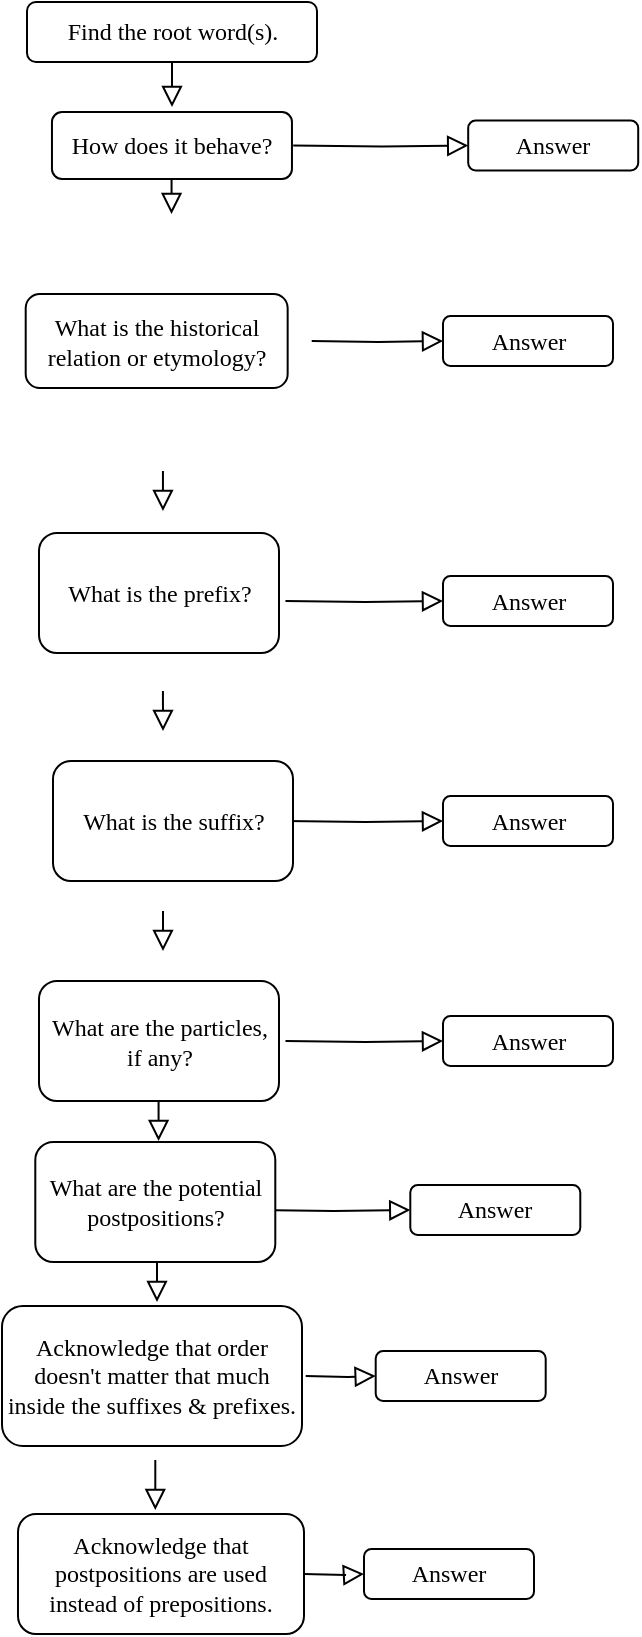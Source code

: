 <mxfile version="23.1.6" type="github">
  <diagram id="C5RBs43oDa-KdzZeNtuy" name="Page-1">
    <mxGraphModel dx="1735" dy="1225" grid="0" gridSize="10" guides="1" tooltips="1" connect="1" arrows="1" fold="1" page="1" pageScale="1" pageWidth="827" pageHeight="1169" math="0" shadow="0">
      <root>
        <mxCell id="WIyWlLk6GJQsqaUBKTNV-0" />
        <mxCell id="WIyWlLk6GJQsqaUBKTNV-1" parent="WIyWlLk6GJQsqaUBKTNV-0" />
        <mxCell id="WIyWlLk6GJQsqaUBKTNV-3" value="&lt;font style=&quot;font-size: 12px;&quot; data-font-src=&quot;https://fonts.googleapis.com/css?family=CMU+Serif&quot; face=&quot;CMU Serif&quot;&gt;Find the root word(s).&lt;/font&gt;" style="rounded=1;whiteSpace=wrap;html=1;fontSize=12;glass=0;strokeWidth=1;shadow=0;" parent="WIyWlLk6GJQsqaUBKTNV-1" vertex="1">
          <mxGeometry x="283.5" y="20" width="145" height="30" as="geometry" />
        </mxCell>
        <mxCell id="WIyWlLk6GJQsqaUBKTNV-5" value="" style="edgeStyle=orthogonalEdgeStyle;rounded=0;html=1;jettySize=auto;orthogonalLoop=1;fontSize=11;endArrow=block;endFill=0;endSize=8;strokeWidth=1;shadow=0;labelBackgroundColor=none;" parent="WIyWlLk6GJQsqaUBKTNV-1" target="WIyWlLk6GJQsqaUBKTNV-7" edge="1">
          <mxGeometry y="10" relative="1" as="geometry">
            <mxPoint as="offset" />
            <mxPoint x="416.6" y="91.75" as="sourcePoint" />
          </mxGeometry>
        </mxCell>
        <mxCell id="WIyWlLk6GJQsqaUBKTNV-7" value="&lt;font data-font-src=&quot;https://fonts.googleapis.com/css?family=CMU+Serif&quot; face=&quot;CMU Serif&quot;&gt;Answer&lt;/font&gt;" style="rounded=1;whiteSpace=wrap;html=1;fontSize=12;glass=0;strokeWidth=1;shadow=0;" parent="WIyWlLk6GJQsqaUBKTNV-1" vertex="1">
          <mxGeometry x="504.1" y="79.25" width="85" height="25" as="geometry" />
        </mxCell>
        <mxCell id="WIyWlLk6GJQsqaUBKTNV-9" value="" style="edgeStyle=orthogonalEdgeStyle;rounded=0;html=1;jettySize=auto;orthogonalLoop=1;fontSize=11;endArrow=block;endFill=0;endSize=8;strokeWidth=1;shadow=0;labelBackgroundColor=none;" parent="WIyWlLk6GJQsqaUBKTNV-1" target="WIyWlLk6GJQsqaUBKTNV-12" edge="1">
          <mxGeometry y="10" relative="1" as="geometry">
            <mxPoint as="offset" />
            <mxPoint x="425.85" y="189.5" as="sourcePoint" />
          </mxGeometry>
        </mxCell>
        <mxCell id="WIyWlLk6GJQsqaUBKTNV-12" value="&lt;font data-font-src=&quot;https://fonts.googleapis.com/css?family=CMU+Serif&quot; face=&quot;CMU Serif&quot;&gt;Answer&lt;/font&gt;" style="rounded=1;whiteSpace=wrap;html=1;fontSize=12;glass=0;strokeWidth=1;shadow=0;" parent="WIyWlLk6GJQsqaUBKTNV-1" vertex="1">
          <mxGeometry x="491.5" y="177" width="85" height="25" as="geometry" />
        </mxCell>
        <mxCell id="w_LObvpqlqJE9iXX1cTh-9" style="edgeStyle=orthogonalEdgeStyle;rounded=0;orthogonalLoop=1;jettySize=auto;html=1;exitX=0.5;exitY=1;exitDx=0;exitDy=0;" parent="WIyWlLk6GJQsqaUBKTNV-1" edge="1">
          <mxGeometry relative="1" as="geometry">
            <mxPoint x="351.5" y="259.5" as="sourcePoint" />
            <mxPoint x="351.5" y="259.5" as="targetPoint" />
          </mxGeometry>
        </mxCell>
        <mxCell id="w_LObvpqlqJE9iXX1cTh-17" value="" style="rounded=0;html=1;jettySize=auto;orthogonalLoop=1;fontSize=11;endArrow=block;endFill=0;endSize=8;strokeWidth=1;shadow=0;labelBackgroundColor=none;edgeStyle=orthogonalEdgeStyle;entryX=0.5;entryY=0;entryDx=0;entryDy=0;exitX=0.5;exitY=1;exitDx=0;exitDy=0;" parent="WIyWlLk6GJQsqaUBKTNV-1" edge="1">
          <mxGeometry x="0.035" y="20" relative="1" as="geometry">
            <mxPoint as="offset" />
            <mxPoint x="348.5" y="650" as="sourcePoint" />
            <mxPoint x="348.5" y="670" as="targetPoint" />
          </mxGeometry>
        </mxCell>
        <mxCell id="w_LObvpqlqJE9iXX1cTh-19" value="" style="rounded=0;html=1;jettySize=auto;orthogonalLoop=1;fontSize=11;endArrow=block;endFill=0;endSize=8;strokeWidth=1;shadow=0;labelBackgroundColor=none;edgeStyle=orthogonalEdgeStyle;entryX=0.5;entryY=0;entryDx=0;entryDy=0;exitX=0.5;exitY=1;exitDx=0;exitDy=0;" parent="WIyWlLk6GJQsqaUBKTNV-1" edge="1">
          <mxGeometry y="20" relative="1" as="geometry">
            <mxPoint as="offset" />
            <mxPoint x="347.65" y="749" as="sourcePoint" />
            <mxPoint x="347.65" y="774" as="targetPoint" />
          </mxGeometry>
        </mxCell>
        <mxCell id="w_LObvpqlqJE9iXX1cTh-25" value="" style="edgeStyle=orthogonalEdgeStyle;rounded=0;orthogonalLoop=1;jettySize=auto;html=1;endArrow=block;endFill=0;jumpSize=6;strokeWidth=1;endSize=8;entryX=0.5;entryY=0;entryDx=0;entryDy=0;exitX=0.5;exitY=1;exitDx=0;exitDy=0;" parent="WIyWlLk6GJQsqaUBKTNV-1" edge="1">
          <mxGeometry relative="1" as="geometry">
            <mxPoint x="351.5" y="474.5" as="sourcePoint" />
            <mxPoint x="351.5" y="494.5" as="targetPoint" />
          </mxGeometry>
        </mxCell>
        <mxCell id="w_LObvpqlqJE9iXX1cTh-27" value="" style="edgeStyle=orthogonalEdgeStyle;rounded=0;orthogonalLoop=1;jettySize=auto;html=1;endArrow=block;endFill=0;jumpSize=6;strokeWidth=1;endSize=8;entryX=0.5;entryY=0;entryDx=0;entryDy=0;exitX=0.5;exitY=1;exitDx=0;exitDy=0;" parent="WIyWlLk6GJQsqaUBKTNV-1" edge="1">
          <mxGeometry relative="1" as="geometry">
            <mxPoint x="351.48" y="364.5" as="sourcePoint" />
            <mxPoint x="351.5" y="384.5" as="targetPoint" />
          </mxGeometry>
        </mxCell>
        <mxCell id="w_LObvpqlqJE9iXX1cTh-31" value="" style="edgeStyle=orthogonalEdgeStyle;rounded=0;orthogonalLoop=1;jettySize=auto;html=1;endArrow=block;endFill=0;jumpSize=6;strokeWidth=1;endSize=8;entryX=0.5;entryY=0;entryDx=0;entryDy=0;exitX=0.5;exitY=1;exitDx=0;exitDy=0;" parent="WIyWlLk6GJQsqaUBKTNV-1" edge="1">
          <mxGeometry relative="1" as="geometry">
            <mxPoint x="351.475" y="254.5" as="sourcePoint" />
            <mxPoint x="351.48" y="274.5" as="targetPoint" />
          </mxGeometry>
        </mxCell>
        <mxCell id="3Cx-J6QeUibx3go3ipQY-2" value="" style="edgeStyle=orthogonalEdgeStyle;rounded=0;html=1;jettySize=auto;orthogonalLoop=1;fontSize=11;endArrow=block;endFill=0;endSize=8;strokeWidth=1;shadow=0;labelBackgroundColor=none;exitX=1;exitY=0.5;exitDx=0;exitDy=0;" parent="WIyWlLk6GJQsqaUBKTNV-1" target="3Cx-J6QeUibx3go3ipQY-3" edge="1">
          <mxGeometry y="10" relative="1" as="geometry">
            <mxPoint as="offset" />
            <mxPoint x="412.73" y="319.5" as="sourcePoint" />
          </mxGeometry>
        </mxCell>
        <mxCell id="3Cx-J6QeUibx3go3ipQY-3" value="&lt;font data-font-src=&quot;https://fonts.googleapis.com/css?family=CMU+Serif&quot; face=&quot;CMU Serif&quot;&gt;Answer&lt;/font&gt;" style="rounded=1;whiteSpace=wrap;html=1;fontSize=12;glass=0;strokeWidth=1;shadow=0;" parent="WIyWlLk6GJQsqaUBKTNV-1" vertex="1">
          <mxGeometry x="491.5" y="307" width="85" height="25" as="geometry" />
        </mxCell>
        <mxCell id="3Cx-J6QeUibx3go3ipQY-4" value="" style="edgeStyle=orthogonalEdgeStyle;rounded=0;html=1;jettySize=auto;orthogonalLoop=1;fontSize=11;endArrow=block;endFill=0;endSize=8;strokeWidth=1;shadow=0;labelBackgroundColor=none;exitX=1;exitY=0.5;exitDx=0;exitDy=0;" parent="WIyWlLk6GJQsqaUBKTNV-1" target="3Cx-J6QeUibx3go3ipQY-5" edge="1">
          <mxGeometry y="10" relative="1" as="geometry">
            <mxPoint as="offset" />
            <mxPoint x="412.75" y="429.5" as="sourcePoint" />
          </mxGeometry>
        </mxCell>
        <mxCell id="3Cx-J6QeUibx3go3ipQY-5" value="&lt;font data-font-src=&quot;https://fonts.googleapis.com/css?family=CMU+Serif&quot; face=&quot;CMU Serif&quot;&gt;Answer&lt;/font&gt;" style="rounded=1;whiteSpace=wrap;html=1;fontSize=12;glass=0;strokeWidth=1;shadow=0;" parent="WIyWlLk6GJQsqaUBKTNV-1" vertex="1">
          <mxGeometry x="491.5" y="417" width="85" height="25" as="geometry" />
        </mxCell>
        <mxCell id="3Cx-J6QeUibx3go3ipQY-6" value="" style="edgeStyle=orthogonalEdgeStyle;rounded=0;html=1;jettySize=auto;orthogonalLoop=1;fontSize=11;endArrow=block;endFill=0;endSize=8;strokeWidth=1;shadow=0;labelBackgroundColor=none;exitX=1;exitY=0.5;exitDx=0;exitDy=0;" parent="WIyWlLk6GJQsqaUBKTNV-1" target="3Cx-J6QeUibx3go3ipQY-7" edge="1">
          <mxGeometry y="10" relative="1" as="geometry">
            <mxPoint as="offset" />
            <mxPoint x="422.85" y="707" as="sourcePoint" />
          </mxGeometry>
        </mxCell>
        <mxCell id="3Cx-J6QeUibx3go3ipQY-7" value="&lt;font data-font-src=&quot;https://fonts.googleapis.com/css?family=CMU+Serif&quot; face=&quot;CMU Serif&quot;&gt;Answer&lt;/font&gt;" style="rounded=1;whiteSpace=wrap;html=1;fontSize=12;glass=0;strokeWidth=1;shadow=0;" parent="WIyWlLk6GJQsqaUBKTNV-1" vertex="1">
          <mxGeometry x="457.85" y="694.5" width="85" height="25" as="geometry" />
        </mxCell>
        <mxCell id="3Cx-J6QeUibx3go3ipQY-8" value="" style="edgeStyle=orthogonalEdgeStyle;rounded=0;html=1;jettySize=auto;orthogonalLoop=1;fontSize=11;endArrow=block;endFill=0;endSize=8;strokeWidth=1;shadow=0;labelBackgroundColor=none;exitX=1;exitY=0.5;exitDx=0;exitDy=0;" parent="WIyWlLk6GJQsqaUBKTNV-1" target="3Cx-J6QeUibx3go3ipQY-9" edge="1">
          <mxGeometry y="10" relative="1" as="geometry">
            <mxPoint as="offset" />
            <mxPoint x="422" y="806" as="sourcePoint" />
          </mxGeometry>
        </mxCell>
        <mxCell id="3Cx-J6QeUibx3go3ipQY-9" value="&lt;font data-font-src=&quot;https://fonts.googleapis.com/css?family=CMU+Serif&quot; face=&quot;CMU Serif&quot;&gt;Answer&lt;/font&gt;" style="rounded=1;whiteSpace=wrap;html=1;fontSize=12;glass=0;strokeWidth=1;shadow=0;" parent="WIyWlLk6GJQsqaUBKTNV-1" vertex="1">
          <mxGeometry x="452" y="793.5" width="85" height="25" as="geometry" />
        </mxCell>
        <mxCell id="3Cx-J6QeUibx3go3ipQY-10" value="" style="edgeStyle=orthogonalEdgeStyle;rounded=0;html=1;jettySize=auto;orthogonalLoop=1;fontSize=11;endArrow=block;endFill=0;endSize=8;strokeWidth=1;shadow=0;labelBackgroundColor=none;exitX=1;exitY=0.5;exitDx=0;exitDy=0;" parent="WIyWlLk6GJQsqaUBKTNV-1" target="3Cx-J6QeUibx3go3ipQY-11" edge="1">
          <mxGeometry y="10" relative="1" as="geometry">
            <mxPoint as="offset" />
            <mxPoint x="397.65" y="624" as="sourcePoint" />
          </mxGeometry>
        </mxCell>
        <mxCell id="3Cx-J6QeUibx3go3ipQY-11" value="&lt;font data-font-src=&quot;https://fonts.googleapis.com/css?family=CMU+Serif&quot; face=&quot;CMU Serif&quot;&gt;Answer&lt;/font&gt;" style="rounded=1;whiteSpace=wrap;html=1;fontSize=12;glass=0;strokeWidth=1;shadow=0;" parent="WIyWlLk6GJQsqaUBKTNV-1" vertex="1">
          <mxGeometry x="475.15" y="611.5" width="85" height="25" as="geometry" />
        </mxCell>
        <mxCell id="3Cx-J6QeUibx3go3ipQY-12" value="" style="edgeStyle=orthogonalEdgeStyle;rounded=0;html=1;jettySize=auto;orthogonalLoop=1;fontSize=11;endArrow=block;endFill=0;endSize=8;strokeWidth=1;shadow=0;labelBackgroundColor=none;exitX=1;exitY=0.5;exitDx=0;exitDy=0;" parent="WIyWlLk6GJQsqaUBKTNV-1" target="3Cx-J6QeUibx3go3ipQY-13" edge="1">
          <mxGeometry y="10" relative="1" as="geometry">
            <mxPoint as="offset" />
            <mxPoint x="412.75" y="539.5" as="sourcePoint" />
          </mxGeometry>
        </mxCell>
        <mxCell id="3Cx-J6QeUibx3go3ipQY-13" value="&lt;font data-font-src=&quot;https://fonts.googleapis.com/css?family=CMU+Serif&quot; face=&quot;CMU Serif&quot;&gt;Answer&lt;/font&gt;" style="rounded=1;whiteSpace=wrap;html=1;fontSize=12;glass=0;strokeWidth=1;shadow=0;" parent="WIyWlLk6GJQsqaUBKTNV-1" vertex="1">
          <mxGeometry x="491.5" y="527" width="85" height="25" as="geometry" />
        </mxCell>
        <mxCell id="3Cx-J6QeUibx3go3ipQY-14" value="" style="edgeStyle=orthogonalEdgeStyle;rounded=0;orthogonalLoop=1;jettySize=auto;html=1;endArrow=block;endFill=0;jumpSize=6;strokeWidth=1;endSize=8;entryX=0.5;entryY=0;entryDx=0;entryDy=0;exitX=0.5;exitY=1;exitDx=0;exitDy=0;" parent="WIyWlLk6GJQsqaUBKTNV-1" edge="1">
          <mxGeometry relative="1" as="geometry">
            <mxPoint x="355.79" y="108.5" as="sourcePoint" />
            <mxPoint x="355.765" y="126" as="targetPoint" />
          </mxGeometry>
        </mxCell>
        <mxCell id="3Cx-J6QeUibx3go3ipQY-15" value="" style="edgeStyle=orthogonalEdgeStyle;rounded=0;orthogonalLoop=1;jettySize=auto;html=1;endArrow=block;endFill=0;jumpSize=6;strokeWidth=1;endSize=8;entryX=0.5;entryY=0;entryDx=0;entryDy=0;exitX=0.5;exitY=1;exitDx=0;exitDy=0;" parent="WIyWlLk6GJQsqaUBKTNV-1" source="WIyWlLk6GJQsqaUBKTNV-3" edge="1">
          <mxGeometry relative="1" as="geometry">
            <mxPoint x="356" as="sourcePoint" />
            <mxPoint x="356" y="72.5" as="targetPoint" />
          </mxGeometry>
        </mxCell>
        <mxCell id="3Cx-J6QeUibx3go3ipQY-16" value="" style="edgeStyle=orthogonalEdgeStyle;rounded=0;orthogonalLoop=1;jettySize=auto;html=1;endArrow=block;endFill=0;jumpSize=6;strokeWidth=1;endSize=8;entryX=0.5;entryY=0;entryDx=0;entryDy=0;exitX=0.5;exitY=1;exitDx=0;exitDy=0;" parent="WIyWlLk6GJQsqaUBKTNV-1" edge="1">
          <mxGeometry relative="1" as="geometry">
            <mxPoint x="349.29" y="569.5" as="sourcePoint" />
            <mxPoint x="349.29" y="589.5" as="targetPoint" />
          </mxGeometry>
        </mxCell>
        <mxCell id="G_dSaz_vdEl9wpN4rWhk-1" value="&lt;font face=&quot;CMU Serif&quot;&gt;How does it behave?&lt;/font&gt;" style="rounded=1;whiteSpace=wrap;html=1;" vertex="1" parent="WIyWlLk6GJQsqaUBKTNV-1">
          <mxGeometry x="295.98" y="75" width="120" height="33.5" as="geometry" />
        </mxCell>
        <mxCell id="G_dSaz_vdEl9wpN4rWhk-2" value="&lt;font face=&quot;CMU Serif&quot;&gt;Acknowledge that order doesn&#39;t matter that much inside the suffixes &amp;amp; prefixes.&lt;/font&gt;" style="rounded=1;whiteSpace=wrap;html=1;" vertex="1" parent="WIyWlLk6GJQsqaUBKTNV-1">
          <mxGeometry x="271" y="672" width="150" height="70" as="geometry" />
        </mxCell>
        <mxCell id="G_dSaz_vdEl9wpN4rWhk-3" value="&lt;font face=&quot;CMU Serif&quot;&gt;Acknowledge that postpositions are used instead of prepositions.&lt;/font&gt;" style="rounded=1;whiteSpace=wrap;html=1;" vertex="1" parent="WIyWlLk6GJQsqaUBKTNV-1">
          <mxGeometry x="279" y="776" width="143" height="60" as="geometry" />
        </mxCell>
        <mxCell id="G_dSaz_vdEl9wpN4rWhk-4" value="&lt;span style=&quot;color: rgb(0, 0, 0); font-family: &amp;quot;CMU Serif&amp;quot;; font-size: 12px; font-style: normal; font-variant-ligatures: normal; font-variant-caps: normal; font-weight: 400; letter-spacing: normal; orphans: 2; text-align: center; text-indent: 0px; text-transform: none; widows: 2; word-spacing: 0px; -webkit-text-stroke-width: 0px; text-decoration-thickness: initial; text-decoration-style: initial; text-decoration-color: initial; float: none; display: inline !important; background-color: rgb(255, 255, 255);&quot;&gt;What are the potential postpositions?&lt;/span&gt;" style="rounded=1;whiteSpace=wrap;html=1;" vertex="1" parent="WIyWlLk6GJQsqaUBKTNV-1">
          <mxGeometry x="287.65" y="590" width="120" height="60" as="geometry" />
        </mxCell>
        <mxCell id="G_dSaz_vdEl9wpN4rWhk-6" value="&lt;span style=&quot;color: rgb(0, 0, 0); font-family: &amp;quot;CMU Serif&amp;quot;; font-size: 12px; font-style: normal; font-variant-ligatures: normal; font-variant-caps: normal; font-weight: 400; letter-spacing: normal; orphans: 2; text-align: center; text-indent: 0px; text-transform: none; widows: 2; word-spacing: 0px; -webkit-text-stroke-width: 0px; text-decoration-thickness: initial; text-decoration-style: initial; text-decoration-color: initial; float: none; display: inline !important; background-color: rgb(255, 255, 255);&quot;&gt;What are the particles, if any?&lt;/span&gt;" style="rounded=1;whiteSpace=wrap;html=1;" vertex="1" parent="WIyWlLk6GJQsqaUBKTNV-1">
          <mxGeometry x="289.5" y="509.5" width="120" height="60" as="geometry" />
        </mxCell>
        <mxCell id="G_dSaz_vdEl9wpN4rWhk-8" value="&lt;font style=&quot;background-color: rgb(255, 255, 255);&quot; face=&quot;CMU Serif&quot;&gt;What is the suffix?&lt;/font&gt;" style="rounded=1;whiteSpace=wrap;html=1;" vertex="1" parent="WIyWlLk6GJQsqaUBKTNV-1">
          <mxGeometry x="296.5" y="399.5" width="120" height="60" as="geometry" />
        </mxCell>
        <mxCell id="G_dSaz_vdEl9wpN4rWhk-9" value="&lt;span style=&quot;color: rgb(0, 0, 0); font-family: &amp;quot;CMU Serif&amp;quot;; font-size: 12px; font-style: normal; font-variant-ligatures: normal; font-variant-caps: normal; font-weight: 400; letter-spacing: normal; orphans: 2; text-align: center; text-indent: 0px; text-transform: none; widows: 2; word-spacing: 0px; -webkit-text-stroke-width: 0px; text-decoration-thickness: initial; text-decoration-style: initial; text-decoration-color: initial; float: none; display: inline !important; background-color: rgb(255, 255, 255);&quot;&gt;What is the prefix?&lt;/span&gt;" style="rounded=1;whiteSpace=wrap;html=1;" vertex="1" parent="WIyWlLk6GJQsqaUBKTNV-1">
          <mxGeometry x="289.5" y="285.5" width="120" height="60" as="geometry" />
        </mxCell>
        <mxCell id="G_dSaz_vdEl9wpN4rWhk-10" value="&lt;span style=&quot;background-color: rgb(255, 255, 255);&quot;&gt;&lt;font face=&quot;CMU Serif&quot;&gt;What is the historical relation or etymology?&lt;/font&gt;&lt;/span&gt;" style="rounded=1;whiteSpace=wrap;html=1;" vertex="1" parent="WIyWlLk6GJQsqaUBKTNV-1">
          <mxGeometry x="282.85" y="166" width="130.98" height="47" as="geometry" />
        </mxCell>
      </root>
    </mxGraphModel>
  </diagram>
</mxfile>
